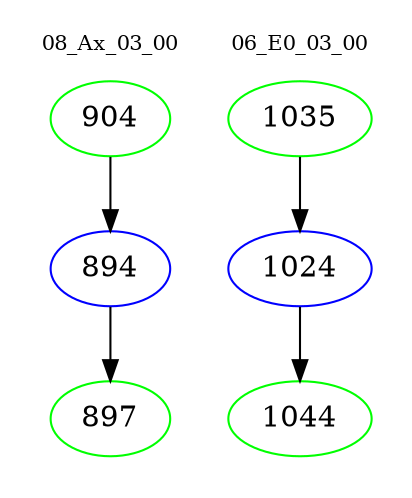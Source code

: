 digraph{
subgraph cluster_0 {
color = white
label = "08_Ax_03_00";
fontsize=10;
T0_904 [label="904", color="green"]
T0_904 -> T0_894 [color="black"]
T0_894 [label="894", color="blue"]
T0_894 -> T0_897 [color="black"]
T0_897 [label="897", color="green"]
}
subgraph cluster_1 {
color = white
label = "06_E0_03_00";
fontsize=10;
T1_1035 [label="1035", color="green"]
T1_1035 -> T1_1024 [color="black"]
T1_1024 [label="1024", color="blue"]
T1_1024 -> T1_1044 [color="black"]
T1_1044 [label="1044", color="green"]
}
}
